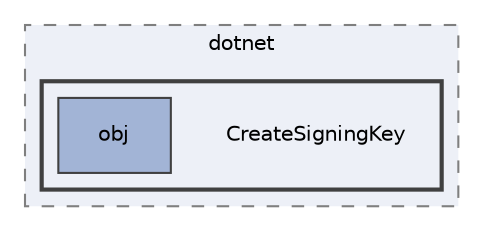 digraph "CreateSigningKey"
{
 // LATEX_PDF_SIZE
  edge [fontname="Helvetica",fontsize="10",labelfontname="Helvetica",labelfontsize="10"];
  node [fontname="Helvetica",fontsize="10",shape=record];
  compound=true
  subgraph clusterdir_ec5056a922a91a806cb07a62781afd7d {
    graph [ bgcolor="#edf0f7", pencolor="grey50", style="filled,dashed,", label="dotnet", fontname="Helvetica", fontsize="10", URL="dir_ec5056a922a91a806cb07a62781afd7d.html"]
  subgraph clusterdir_b58b01533df9d39aaf21fc0c7071643d {
    graph [ bgcolor="#edf0f7", pencolor="grey25", style="filled,bold,", label="", fontname="Helvetica", fontsize="10", URL="dir_b58b01533df9d39aaf21fc0c7071643d.html"]
    dir_b58b01533df9d39aaf21fc0c7071643d [shape=plaintext, label="CreateSigningKey"];
  dir_8a24f7293e9b1ef5a36065b2d3905e29 [shape=box, label="obj", style="filled,", fillcolor="#a2b4d6", color="grey25", URL="dir_8a24f7293e9b1ef5a36065b2d3905e29.html"];
  }
  }
}
